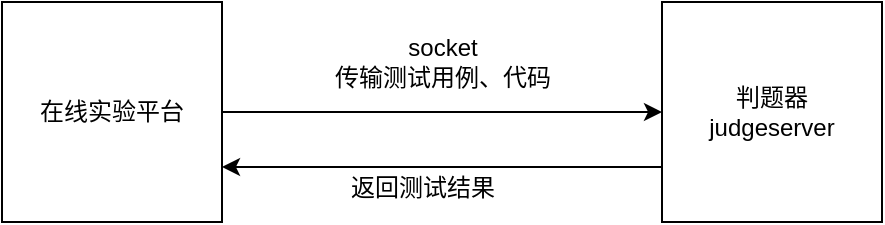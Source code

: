 <mxfile version="21.5.0" type="github">
  <diagram name="第 1 页" id="G135m4Lx8VYlhE3O21nD">
    <mxGraphModel dx="1186" dy="610" grid="1" gridSize="10" guides="1" tooltips="1" connect="1" arrows="1" fold="1" page="1" pageScale="1" pageWidth="827" pageHeight="1169" math="0" shadow="0">
      <root>
        <mxCell id="0" />
        <mxCell id="1" parent="0" />
        <mxCell id="2SnyUPF71sNNzRiDqaVv-3" style="edgeStyle=orthogonalEdgeStyle;rounded=0;orthogonalLoop=1;jettySize=auto;html=1;exitX=1;exitY=0.5;exitDx=0;exitDy=0;entryX=0;entryY=0.5;entryDx=0;entryDy=0;" edge="1" parent="1" source="2SnyUPF71sNNzRiDqaVv-1" target="2SnyUPF71sNNzRiDqaVv-2">
          <mxGeometry relative="1" as="geometry" />
        </mxCell>
        <mxCell id="2SnyUPF71sNNzRiDqaVv-1" value="在线实验平台" style="whiteSpace=wrap;html=1;aspect=fixed;" vertex="1" parent="1">
          <mxGeometry x="130" y="290" width="110" height="110" as="geometry" />
        </mxCell>
        <mxCell id="2SnyUPF71sNNzRiDqaVv-6" style="edgeStyle=orthogonalEdgeStyle;rounded=0;orthogonalLoop=1;jettySize=auto;html=1;exitX=0;exitY=0.75;exitDx=0;exitDy=0;entryX=1;entryY=0.75;entryDx=0;entryDy=0;" edge="1" parent="1" source="2SnyUPF71sNNzRiDqaVv-2" target="2SnyUPF71sNNzRiDqaVv-1">
          <mxGeometry relative="1" as="geometry" />
        </mxCell>
        <mxCell id="2SnyUPF71sNNzRiDqaVv-2" value="判题器&lt;br&gt;judgeserver" style="whiteSpace=wrap;html=1;aspect=fixed;" vertex="1" parent="1">
          <mxGeometry x="460" y="290" width="110" height="110" as="geometry" />
        </mxCell>
        <mxCell id="2SnyUPF71sNNzRiDqaVv-4" value="socket&lt;br&gt;传输测试用例、代码" style="text;html=1;align=center;verticalAlign=middle;resizable=0;points=[];autosize=1;strokeColor=none;fillColor=none;" vertex="1" parent="1">
          <mxGeometry x="285" y="300" width="130" height="40" as="geometry" />
        </mxCell>
        <mxCell id="2SnyUPF71sNNzRiDqaVv-7" value="返回测试结果" style="text;html=1;align=center;verticalAlign=middle;resizable=0;points=[];autosize=1;strokeColor=none;fillColor=none;" vertex="1" parent="1">
          <mxGeometry x="290" y="368" width="100" height="30" as="geometry" />
        </mxCell>
      </root>
    </mxGraphModel>
  </diagram>
</mxfile>
